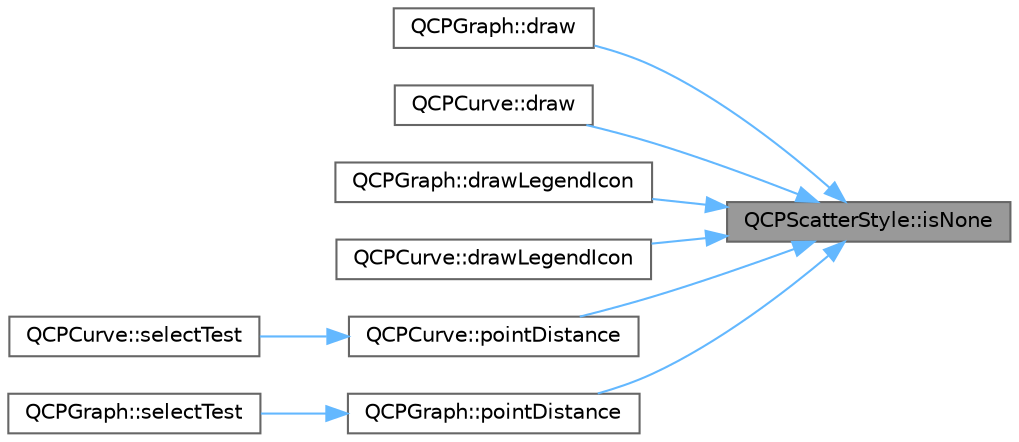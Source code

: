 digraph "QCPScatterStyle::isNone"
{
 // LATEX_PDF_SIZE
  bgcolor="transparent";
  edge [fontname=Helvetica,fontsize=10,labelfontname=Helvetica,labelfontsize=10];
  node [fontname=Helvetica,fontsize=10,shape=box,height=0.2,width=0.4];
  rankdir="RL";
  Node1 [label="QCPScatterStyle::isNone",height=0.2,width=0.4,color="gray40", fillcolor="grey60", style="filled", fontcolor="black",tooltip=" "];
  Node1 -> Node2 [dir="back",color="steelblue1",style="solid"];
  Node2 [label="QCPGraph::draw",height=0.2,width=0.4,color="grey40", fillcolor="white", style="filled",URL="$class_q_c_p_graph.html#a2b0849598f06e834b43ce18cd13bcdc3",tooltip=" "];
  Node1 -> Node3 [dir="back",color="steelblue1",style="solid"];
  Node3 [label="QCPCurve::draw",height=0.2,width=0.4,color="grey40", fillcolor="white", style="filled",URL="$class_q_c_p_curve.html#ac199d41d23865cd68bd7b598308a4433",tooltip=" "];
  Node1 -> Node4 [dir="back",color="steelblue1",style="solid"];
  Node4 [label="QCPGraph::drawLegendIcon",height=0.2,width=0.4,color="grey40", fillcolor="white", style="filled",URL="$class_q_c_p_graph.html#a6efbab06c400bdb15e28b2d0a4ecc18a",tooltip=" "];
  Node1 -> Node5 [dir="back",color="steelblue1",style="solid"];
  Node5 [label="QCPCurve::drawLegendIcon",height=0.2,width=0.4,color="grey40", fillcolor="white", style="filled",URL="$class_q_c_p_curve.html#aac6e94afbce4002d2cd7793250154e84",tooltip=" "];
  Node1 -> Node6 [dir="back",color="steelblue1",style="solid"];
  Node6 [label="QCPCurve::pointDistance",height=0.2,width=0.4,color="grey40", fillcolor="white", style="filled",URL="$class_q_c_p_curve.html#aa2c9c9c0e57f11f18a5cb7e47927157c",tooltip=" "];
  Node6 -> Node7 [dir="back",color="steelblue1",style="solid"];
  Node7 [label="QCPCurve::selectTest",height=0.2,width=0.4,color="grey40", fillcolor="white", style="filled",URL="$class_q_c_p_curve.html#a0ed9b7e6b4bc72010d6fcd974af46a8b",tooltip=" "];
  Node1 -> Node8 [dir="back",color="steelblue1",style="solid"];
  Node8 [label="QCPGraph::pointDistance",height=0.2,width=0.4,color="grey40", fillcolor="white", style="filled",URL="$class_q_c_p_graph.html#a89acf99c0b52b8eecb2438adf7ec0170",tooltip=" "];
  Node8 -> Node9 [dir="back",color="steelblue1",style="solid"];
  Node9 [label="QCPGraph::selectTest",height=0.2,width=0.4,color="grey40", fillcolor="white", style="filled",URL="$class_q_c_p_graph.html#a6d669d04462d272c6aa0e5f85846d673",tooltip=" "];
}
